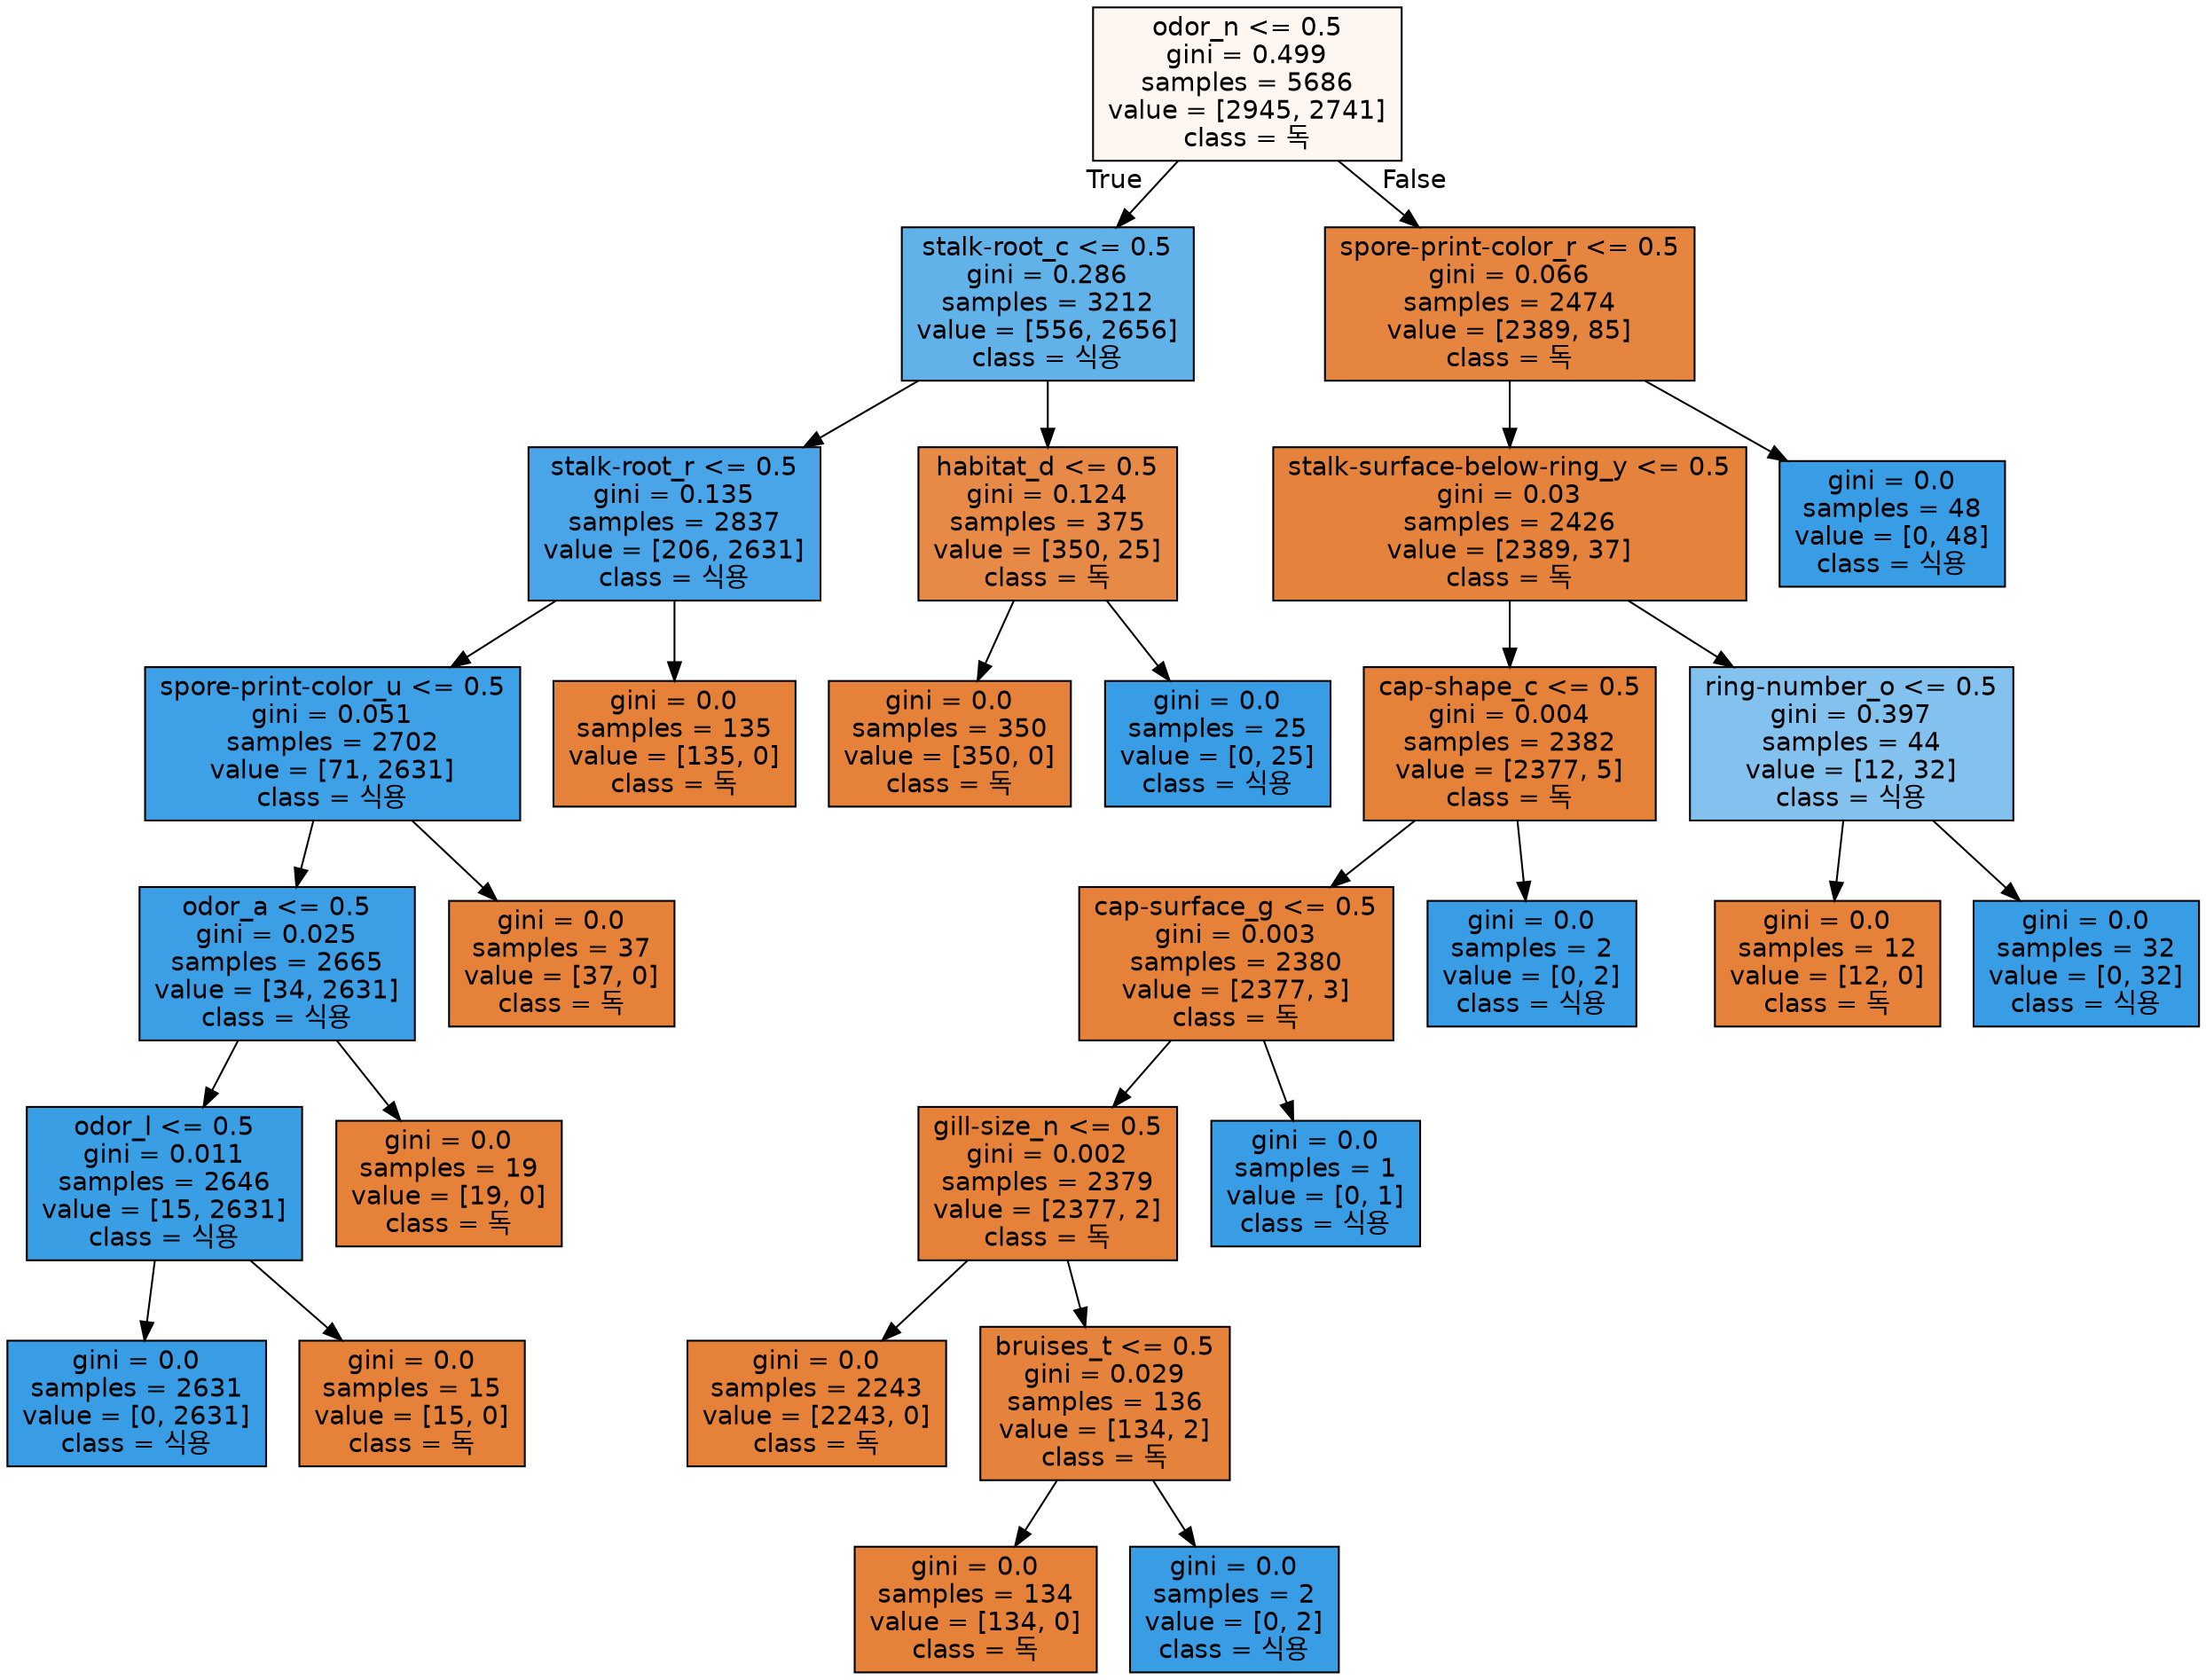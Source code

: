 digraph Tree {
node [shape=box, style="filled", color="black", fontname="helvetica"] ;
edge [fontname="helvetica"] ;
0 [label="odor_n <= 0.5\ngini = 0.499\nsamples = 5686\nvalue = [2945, 2741]\nclass = 독", fillcolor="#fdf6f1"] ;
1 [label="stalk-root_c <= 0.5\ngini = 0.286\nsamples = 3212\nvalue = [556, 2656]\nclass = 식용", fillcolor="#62b2ea"] ;
0 -> 1 [labeldistance=2.5, labelangle=45, headlabel="True"] ;
2 [label="stalk-root_r <= 0.5\ngini = 0.135\nsamples = 2837\nvalue = [206, 2631]\nclass = 식용", fillcolor="#49a5e7"] ;
1 -> 2 ;
3 [label="spore-print-color_u <= 0.5\ngini = 0.051\nsamples = 2702\nvalue = [71, 2631]\nclass = 식용", fillcolor="#3ea0e6"] ;
2 -> 3 ;
4 [label="odor_a <= 0.5\ngini = 0.025\nsamples = 2665\nvalue = [34, 2631]\nclass = 식용", fillcolor="#3c9ee5"] ;
3 -> 4 ;
5 [label="odor_l <= 0.5\ngini = 0.011\nsamples = 2646\nvalue = [15, 2631]\nclass = 식용", fillcolor="#3a9ee5"] ;
4 -> 5 ;
6 [label="gini = 0.0\nsamples = 2631\nvalue = [0, 2631]\nclass = 식용", fillcolor="#399de5"] ;
5 -> 6 ;
7 [label="gini = 0.0\nsamples = 15\nvalue = [15, 0]\nclass = 독", fillcolor="#e58139"] ;
5 -> 7 ;
8 [label="gini = 0.0\nsamples = 19\nvalue = [19, 0]\nclass = 독", fillcolor="#e58139"] ;
4 -> 8 ;
9 [label="gini = 0.0\nsamples = 37\nvalue = [37, 0]\nclass = 독", fillcolor="#e58139"] ;
3 -> 9 ;
10 [label="gini = 0.0\nsamples = 135\nvalue = [135, 0]\nclass = 독", fillcolor="#e58139"] ;
2 -> 10 ;
11 [label="habitat_d <= 0.5\ngini = 0.124\nsamples = 375\nvalue = [350, 25]\nclass = 독", fillcolor="#e78a47"] ;
1 -> 11 ;
12 [label="gini = 0.0\nsamples = 350\nvalue = [350, 0]\nclass = 독", fillcolor="#e58139"] ;
11 -> 12 ;
13 [label="gini = 0.0\nsamples = 25\nvalue = [0, 25]\nclass = 식용", fillcolor="#399de5"] ;
11 -> 13 ;
14 [label="spore-print-color_r <= 0.5\ngini = 0.066\nsamples = 2474\nvalue = [2389, 85]\nclass = 독", fillcolor="#e68540"] ;
0 -> 14 [labeldistance=2.5, labelangle=-45, headlabel="False"] ;
15 [label="stalk-surface-below-ring_y <= 0.5\ngini = 0.03\nsamples = 2426\nvalue = [2389, 37]\nclass = 독", fillcolor="#e5833c"] ;
14 -> 15 ;
16 [label="cap-shape_c <= 0.5\ngini = 0.004\nsamples = 2382\nvalue = [2377, 5]\nclass = 독", fillcolor="#e58139"] ;
15 -> 16 ;
17 [label="cap-surface_g <= 0.5\ngini = 0.003\nsamples = 2380\nvalue = [2377, 3]\nclass = 독", fillcolor="#e58139"] ;
16 -> 17 ;
18 [label="gill-size_n <= 0.5\ngini = 0.002\nsamples = 2379\nvalue = [2377, 2]\nclass = 독", fillcolor="#e58139"] ;
17 -> 18 ;
19 [label="gini = 0.0\nsamples = 2243\nvalue = [2243, 0]\nclass = 독", fillcolor="#e58139"] ;
18 -> 19 ;
20 [label="bruises_t <= 0.5\ngini = 0.029\nsamples = 136\nvalue = [134, 2]\nclass = 독", fillcolor="#e5833c"] ;
18 -> 20 ;
21 [label="gini = 0.0\nsamples = 134\nvalue = [134, 0]\nclass = 독", fillcolor="#e58139"] ;
20 -> 21 ;
22 [label="gini = 0.0\nsamples = 2\nvalue = [0, 2]\nclass = 식용", fillcolor="#399de5"] ;
20 -> 22 ;
23 [label="gini = 0.0\nsamples = 1\nvalue = [0, 1]\nclass = 식용", fillcolor="#399de5"] ;
17 -> 23 ;
24 [label="gini = 0.0\nsamples = 2\nvalue = [0, 2]\nclass = 식용", fillcolor="#399de5"] ;
16 -> 24 ;
25 [label="ring-number_o <= 0.5\ngini = 0.397\nsamples = 44\nvalue = [12, 32]\nclass = 식용", fillcolor="#83c2ef"] ;
15 -> 25 ;
26 [label="gini = 0.0\nsamples = 12\nvalue = [12, 0]\nclass = 독", fillcolor="#e58139"] ;
25 -> 26 ;
27 [label="gini = 0.0\nsamples = 32\nvalue = [0, 32]\nclass = 식용", fillcolor="#399de5"] ;
25 -> 27 ;
28 [label="gini = 0.0\nsamples = 48\nvalue = [0, 48]\nclass = 식용", fillcolor="#399de5"] ;
14 -> 28 ;
}
